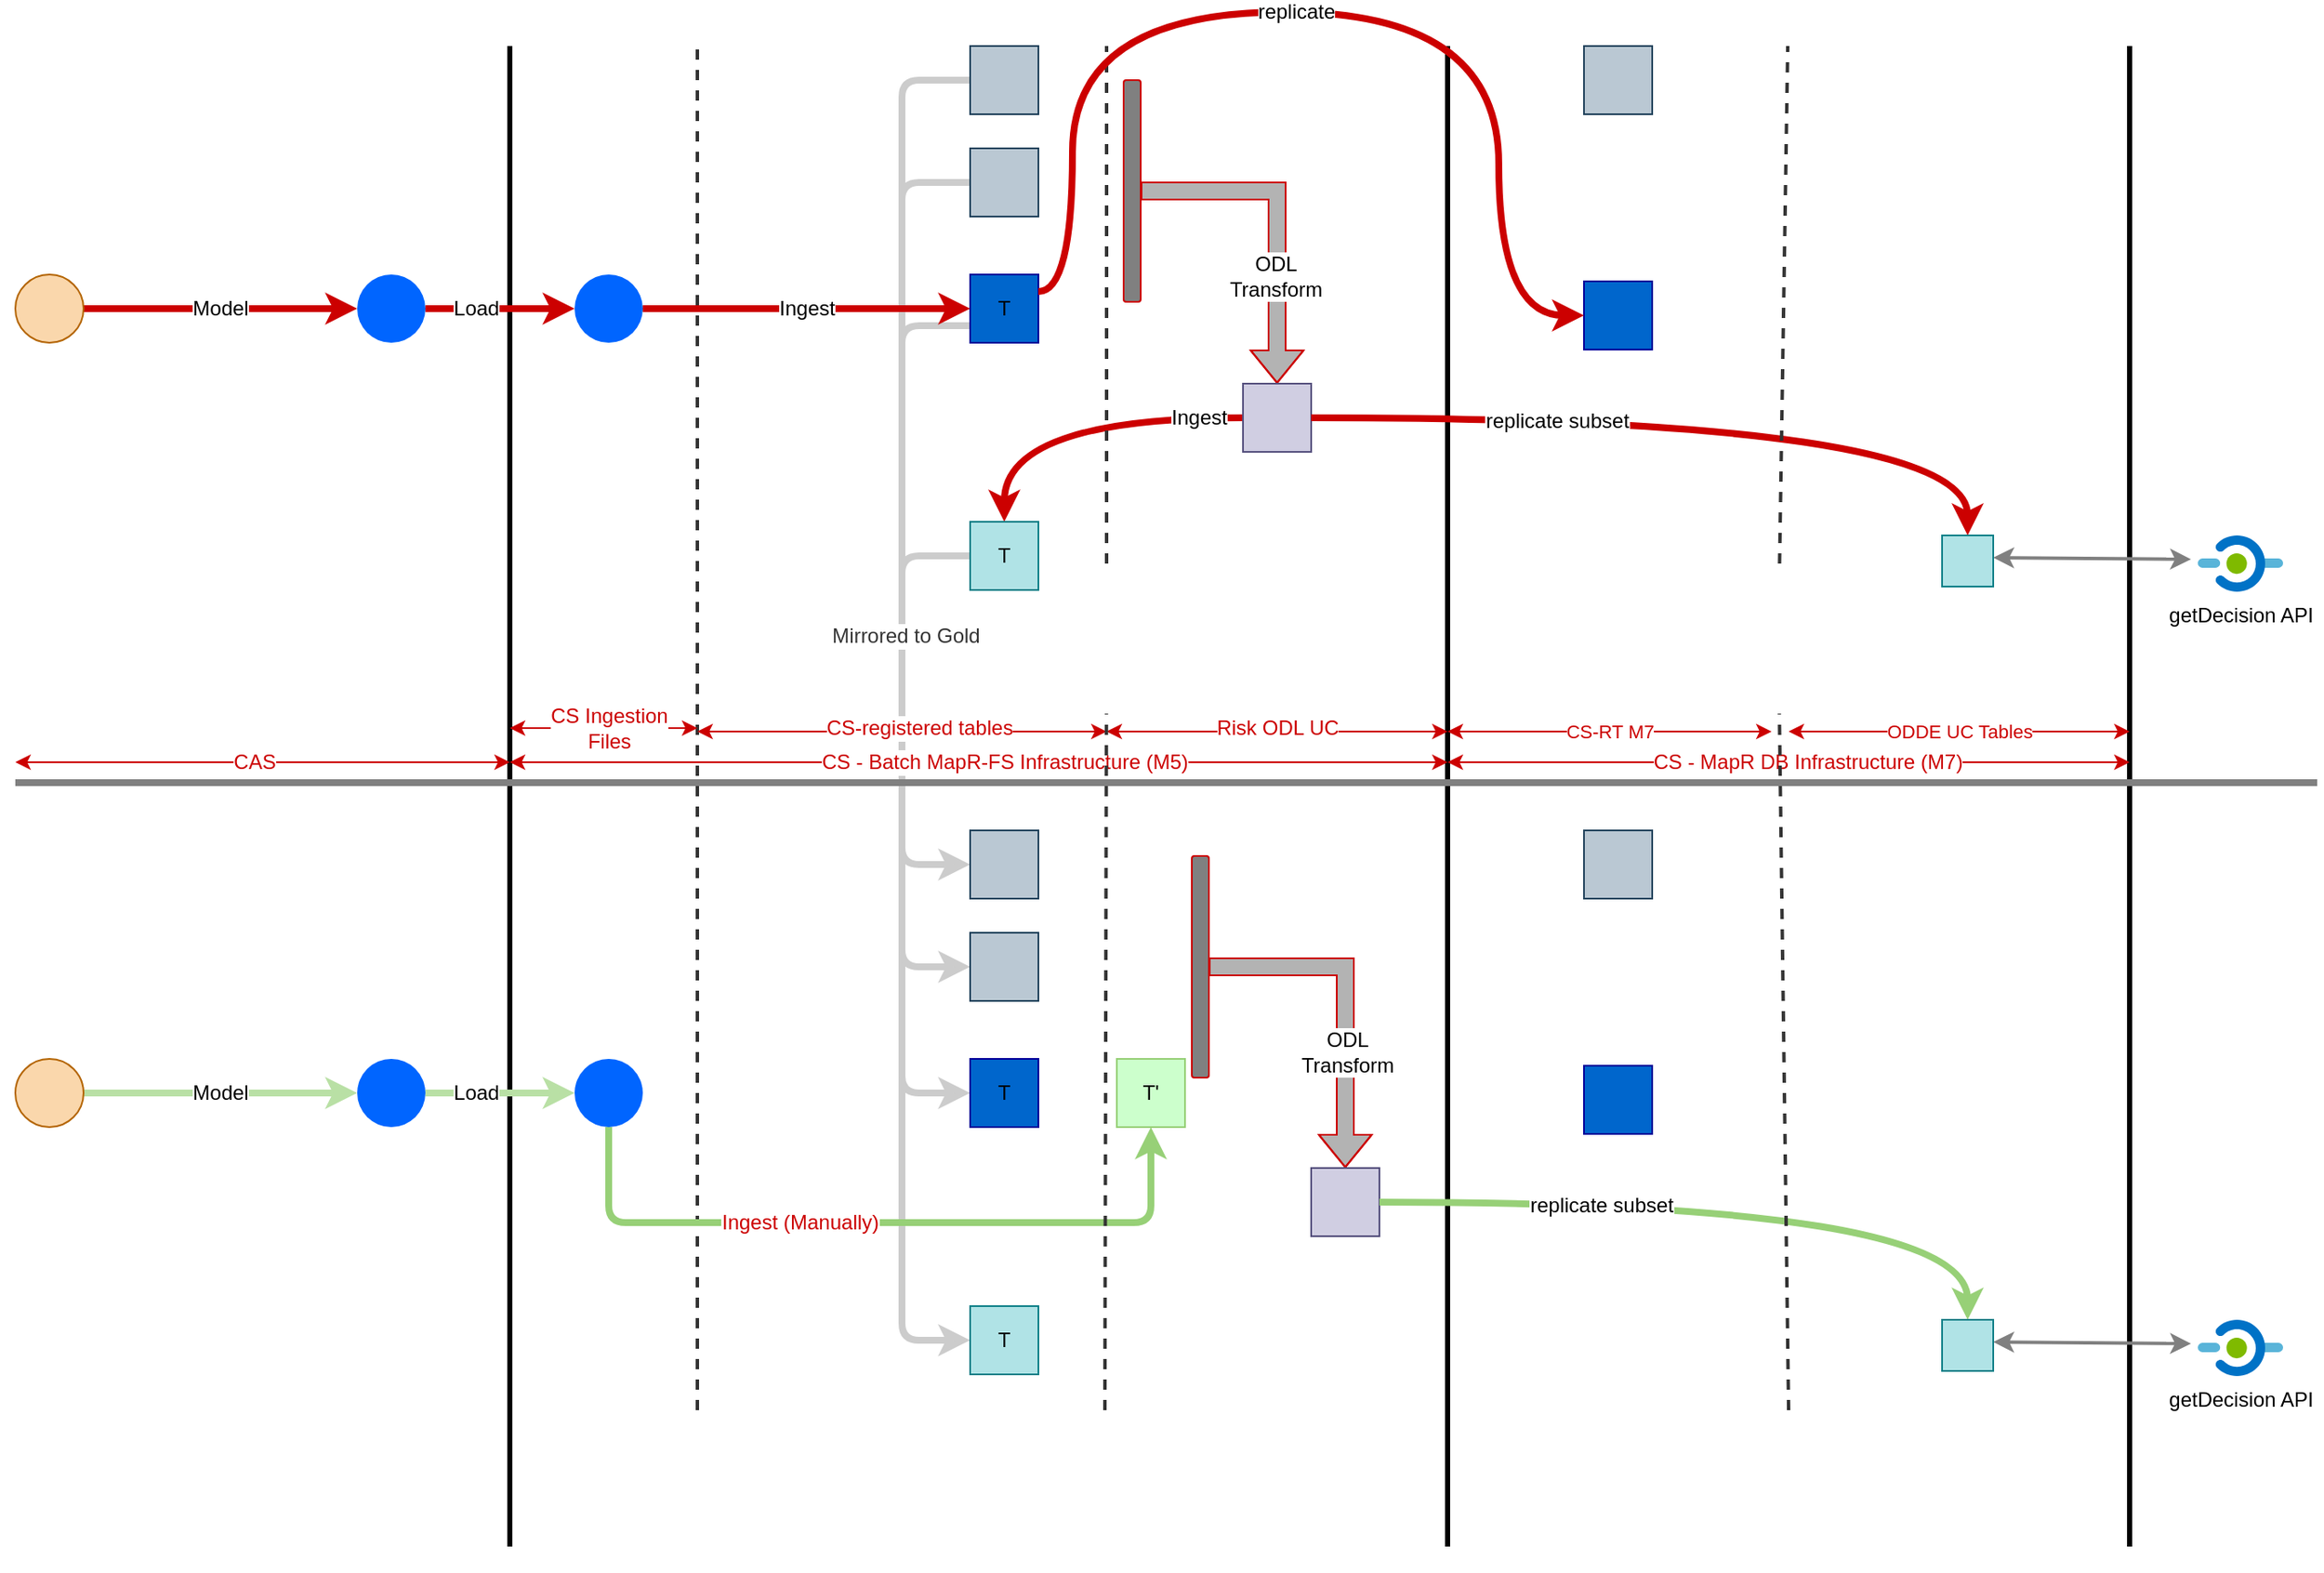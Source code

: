 <mxfile version="11.1.4" type="github"><diagram id="GnErqqCIOYH3qwhbl7jE" name="Page-1"><mxGraphModel dx="2396" dy="812" grid="1" gridSize="10" guides="1" tooltips="1" connect="1" arrows="1" fold="1" page="1" pageScale="1" pageWidth="850" pageHeight="1100" math="0" shadow="0"><root><mxCell id="0"/><mxCell id="1" parent="0"/><mxCell id="EEnHrmOjwKLCJKoic4bD-129" value="" style="endArrow=classic;html=1;strokeColor=#CCCCCC;strokeWidth=4;fillColor=#B3B3B3;fontColor=#CC0000;exitX=0;exitY=0.5;exitDx=0;exitDy=0;entryX=0;entryY=0.5;entryDx=0;entryDy=0;edgeStyle=orthogonalEdgeStyle;" edge="1" parent="1" source="EEnHrmOjwKLCJKoic4bD-14" target="EEnHrmOjwKLCJKoic4bD-103"><mxGeometry width="50" height="50" relative="1" as="geometry"><mxPoint x="-270" y="214" as="sourcePoint"/><mxPoint x="-270" y="664" as="targetPoint"/><Array as="points"><mxPoint x="-320" y="339"/><mxPoint x="-320" y="799"/></Array></mxGeometry></mxCell><mxCell id="EEnHrmOjwKLCJKoic4bD-128" value="" style="endArrow=classic;html=1;strokeColor=#CCCCCC;strokeWidth=4;fillColor=#B3B3B3;fontColor=#CC0000;exitX=0;exitY=0.75;exitDx=0;exitDy=0;entryX=0;entryY=0.5;entryDx=0;entryDy=0;edgeStyle=orthogonalEdgeStyle;" edge="1" parent="1" source="EEnHrmOjwKLCJKoic4bD-12" target="EEnHrmOjwKLCJKoic4bD-122"><mxGeometry width="50" height="50" relative="1" as="geometry"><mxPoint x="-270" y="130" as="sourcePoint"/><mxPoint x="-270" y="590" as="targetPoint"/><Array as="points"><mxPoint x="-320" y="204"/><mxPoint x="-320" y="654"/></Array></mxGeometry></mxCell><mxCell id="EEnHrmOjwKLCJKoic4bD-125" value="" style="endArrow=classic;html=1;strokeColor=#CCCCCC;strokeWidth=4;fillColor=#B3B3B3;fontColor=#CC0000;exitX=0;exitY=0.5;exitDx=0;exitDy=0;entryX=0;entryY=0.5;entryDx=0;entryDy=0;edgeStyle=orthogonalEdgeStyle;" edge="1" parent="1" source="EEnHrmOjwKLCJKoic4bD-47" target="EEnHrmOjwKLCJKoic4bD-115"><mxGeometry width="50" height="50" relative="1" as="geometry"><mxPoint x="-390" y="340" as="sourcePoint"/><mxPoint x="-340" y="290" as="targetPoint"/><Array as="points"><mxPoint x="-320" y="120"/><mxPoint x="-320" y="580"/></Array></mxGeometry></mxCell><mxCell id="EEnHrmOjwKLCJKoic4bD-126" value="" style="endArrow=classic;html=1;strokeColor=#CCCCCC;strokeWidth=4;fillColor=#B3B3B3;fontColor=#CC0000;exitX=0;exitY=0.5;exitDx=0;exitDy=0;entryX=0;entryY=0.5;entryDx=0;entryDy=0;edgeStyle=orthogonalEdgeStyle;" edge="1" parent="1" source="EEnHrmOjwKLCJKoic4bD-52" target="EEnHrmOjwKLCJKoic4bD-116"><mxGeometry width="50" height="50" relative="1" as="geometry"><mxPoint x="-270" y="130" as="sourcePoint"/><mxPoint x="-270" y="590" as="targetPoint"/><Array as="points"><mxPoint x="-320" y="60"/><mxPoint x="-320" y="520"/></Array></mxGeometry></mxCell><mxCell id="EEnHrmOjwKLCJKoic4bD-130" value="Mirrored to Gold" style="text;html=1;resizable=0;points=[];align=center;verticalAlign=middle;labelBackgroundColor=#ffffff;fontColor=#333333;" vertex="1" connectable="0" parent="EEnHrmOjwKLCJKoic4bD-126"><mxGeometry x="0.356" y="2" relative="1" as="geometry"><mxPoint as="offset"/></mxGeometry></mxCell><mxCell id="EEnHrmOjwKLCJKoic4bD-70" value="" style="rounded=1;whiteSpace=wrap;html=1;strokeColor=#CC0000;fillColor=#808080;strokeWidth=1;" vertex="1" parent="1"><mxGeometry x="-190" y="60" width="10" height="130" as="geometry"/></mxCell><mxCell id="EEnHrmOjwKLCJKoic4bD-2" value="" style="endArrow=none;html=1;strokeWidth=3;" edge="1" parent="1"><mxGeometry width="50" height="50" relative="1" as="geometry"><mxPoint y="920" as="sourcePoint"/><mxPoint y="40" as="targetPoint"/></mxGeometry></mxCell><mxCell id="EEnHrmOjwKLCJKoic4bD-3" value="" style="endArrow=none;html=1;strokeWidth=3;" edge="1" parent="1"><mxGeometry width="50" height="50" relative="1" as="geometry"><mxPoint x="400" y="920" as="sourcePoint"/><mxPoint x="400" y="40" as="targetPoint"/></mxGeometry></mxCell><mxCell id="EEnHrmOjwKLCJKoic4bD-5" value="" style="endArrow=none;html=1;strokeWidth=3;" edge="1" parent="1"><mxGeometry width="50" height="50" relative="1" as="geometry"><mxPoint x="-550" y="920" as="sourcePoint"/><mxPoint x="-550" y="40" as="targetPoint"/></mxGeometry></mxCell><mxCell id="EEnHrmOjwKLCJKoic4bD-33" value="" style="edgeStyle=orthogonalEdgeStyle;curved=1;rounded=0;orthogonalLoop=1;jettySize=auto;html=1;strokeColor=#CC0000;strokeWidth=1;shape=flexArrow;exitX=1;exitY=0.5;exitDx=0;exitDy=0;fillColor=#B3B3B3;" edge="1" parent="1" source="EEnHrmOjwKLCJKoic4bD-70" target="EEnHrmOjwKLCJKoic4bD-13"><mxGeometry relative="1" as="geometry"><mxPoint x="-170" y="130" as="sourcePoint"/><mxPoint x="-160" y="188" as="targetPoint"/></mxGeometry></mxCell><mxCell id="EEnHrmOjwKLCJKoic4bD-46" value="ODL &lt;br&gt;Transform" style="text;html=1;resizable=0;points=[];align=center;verticalAlign=middle;labelBackgroundColor=#ffffff;" vertex="1" connectable="0" parent="EEnHrmOjwKLCJKoic4bD-33"><mxGeometry x="-0.3" y="-2" relative="1" as="geometry"><mxPoint x="11" y="48" as="offset"/></mxGeometry></mxCell><mxCell id="EEnHrmOjwKLCJKoic4bD-12" value="T" style="whiteSpace=wrap;html=1;aspect=fixed;strokeColor=#000099;fillColor=#0066CC;verticalAlign=middle;" vertex="1" parent="1"><mxGeometry x="-280" y="174" width="40" height="40" as="geometry"/></mxCell><mxCell id="EEnHrmOjwKLCJKoic4bD-36" value="" style="edgeStyle=orthogonalEdgeStyle;curved=1;rounded=0;orthogonalLoop=1;jettySize=auto;html=1;strokeColor=#CC0000;strokeWidth=4;" edge="1" parent="1" source="EEnHrmOjwKLCJKoic4bD-13" target="EEnHrmOjwKLCJKoic4bD-14"><mxGeometry relative="1" as="geometry"><mxPoint x="-200" y="268" as="targetPoint"/></mxGeometry></mxCell><mxCell id="EEnHrmOjwKLCJKoic4bD-48" value="Ingest" style="text;html=1;resizable=0;points=[];align=center;verticalAlign=middle;labelBackgroundColor=#ffffff;" vertex="1" connectable="0" parent="EEnHrmOjwKLCJKoic4bD-36"><mxGeometry x="-0.392" y="13" relative="1" as="geometry"><mxPoint x="35" y="-13" as="offset"/></mxGeometry></mxCell><mxCell id="EEnHrmOjwKLCJKoic4bD-13" value="" style="whiteSpace=wrap;html=1;aspect=fixed;strokeColor=#56517e;fillColor=#d0cee2;" vertex="1" parent="1"><mxGeometry x="-120" y="238" width="40" height="40" as="geometry"/></mxCell><mxCell id="EEnHrmOjwKLCJKoic4bD-40" value="" style="rounded=0;orthogonalLoop=1;jettySize=auto;html=1;strokeColor=#CC0000;strokeWidth=4;edgeStyle=orthogonalEdgeStyle;curved=1;exitX=1;exitY=0.5;exitDx=0;exitDy=0;" edge="1" parent="1" source="EEnHrmOjwKLCJKoic4bD-13" target="EEnHrmOjwKLCJKoic4bD-39"><mxGeometry relative="1" as="geometry"/></mxCell><mxCell id="EEnHrmOjwKLCJKoic4bD-44" value="replicate subset" style="text;html=1;resizable=0;points=[];align=center;verticalAlign=middle;labelBackgroundColor=#ffffff;" vertex="1" connectable="0" parent="EEnHrmOjwKLCJKoic4bD-40"><mxGeometry x="-0.3" y="-1" relative="1" as="geometry"><mxPoint x="-15" y="1" as="offset"/></mxGeometry></mxCell><mxCell id="EEnHrmOjwKLCJKoic4bD-14" value="T" style="whiteSpace=wrap;html=1;aspect=fixed;fillColor=#b0e3e6;strokeColor=#0e8088;" vertex="1" parent="1"><mxGeometry x="-280" y="319" width="40" height="40" as="geometry"/></mxCell><mxCell id="EEnHrmOjwKLCJKoic4bD-93" value="" style="rounded=0;orthogonalLoop=1;jettySize=auto;html=1;strokeColor=#808080;strokeWidth=2;fontColor=#CC0000;entryX=-0.075;entryY=0.379;entryDx=0;entryDy=0;entryPerimeter=0;startArrow=classic;startFill=1;" edge="1" parent="1"><mxGeometry relative="1" as="geometry"><mxPoint x="320" y="340" as="sourcePoint"/><mxPoint x="436" y="341" as="targetPoint"/></mxGeometry></mxCell><mxCell id="EEnHrmOjwKLCJKoic4bD-39" value="" style="whiteSpace=wrap;html=1;aspect=fixed;fillColor=#b0e3e6;strokeColor=#0e8088;" vertex="1" parent="1"><mxGeometry x="290" y="327" width="30" height="30" as="geometry"/></mxCell><mxCell id="EEnHrmOjwKLCJKoic4bD-27" value="" style="rounded=0;orthogonalLoop=1;jettySize=auto;html=1;entryX=0;entryY=0.5;entryDx=0;entryDy=0;exitX=1;exitY=0.5;exitDx=0;exitDy=0;strokeColor=#CC0000;strokeWidth=4;verticalAlign=middle;" edge="1" parent="1" source="EEnHrmOjwKLCJKoic4bD-15" target="EEnHrmOjwKLCJKoic4bD-22"><mxGeometry relative="1" as="geometry"><mxPoint x="-720" y="188" as="targetPoint"/></mxGeometry></mxCell><mxCell id="EEnHrmOjwKLCJKoic4bD-51" value="Model" style="text;html=1;resizable=0;points=[];align=center;verticalAlign=middle;labelBackgroundColor=#ffffff;" vertex="1" connectable="0" parent="EEnHrmOjwKLCJKoic4bD-27"><mxGeometry x="-0.003" relative="1" as="geometry"><mxPoint y="0.002" as="offset"/></mxGeometry></mxCell><mxCell id="EEnHrmOjwKLCJKoic4bD-15" value="" style="shape=ellipse;fillColor=#fad7ac;strokeColor=#b46504;html=1;verticalAlign=middle;" vertex="1" parent="1"><mxGeometry x="-840" y="174" width="40" height="40" as="geometry"/></mxCell><mxCell id="EEnHrmOjwKLCJKoic4bD-16" value="" style="shape=ellipse;fillColor=#0065FF;strokeColor=none;html=1;verticalAlign=middle;" vertex="1" parent="1"><mxGeometry x="-512" y="174" width="40" height="40" as="geometry"/></mxCell><mxCell id="EEnHrmOjwKLCJKoic4bD-22" value="" style="shape=ellipse;fillColor=#0065FF;strokeColor=none;html=1;verticalAlign=middle;" vertex="1" parent="1"><mxGeometry x="-639.5" y="174" width="40" height="40" as="geometry"/></mxCell><mxCell id="EEnHrmOjwKLCJKoic4bD-23" value="" style="endArrow=none;html=1;strokeWidth=4;strokeColor=#808080;" edge="1" parent="1"><mxGeometry width="50" height="50" relative="1" as="geometry"><mxPoint x="510" y="472" as="sourcePoint"/><mxPoint x="-840" y="472" as="targetPoint"/></mxGeometry></mxCell><mxCell id="EEnHrmOjwKLCJKoic4bD-30" value="" style="rounded=0;orthogonalLoop=1;jettySize=auto;html=1;entryX=0;entryY=0.5;entryDx=0;entryDy=0;exitX=1;exitY=0.5;exitDx=0;exitDy=0;strokeColor=#CC0000;strokeWidth=4;verticalAlign=middle;" edge="1" parent="1" source="EEnHrmOjwKLCJKoic4bD-22" target="EEnHrmOjwKLCJKoic4bD-16"><mxGeometry relative="1" as="geometry"><mxPoint x="-810" y="178" as="sourcePoint"/><mxPoint x="-570" y="178" as="targetPoint"/></mxGeometry></mxCell><mxCell id="EEnHrmOjwKLCJKoic4bD-50" value="Load" style="text;html=1;resizable=0;points=[];align=center;verticalAlign=middle;labelBackgroundColor=#ffffff;" vertex="1" connectable="0" parent="EEnHrmOjwKLCJKoic4bD-30"><mxGeometry x="0.029" y="-1" relative="1" as="geometry"><mxPoint x="-15.5" y="-1" as="offset"/></mxGeometry></mxCell><mxCell id="EEnHrmOjwKLCJKoic4bD-47" value="" style="whiteSpace=wrap;html=1;aspect=fixed;strokeColor=#23445d;fillColor=#bac8d3;" vertex="1" parent="1"><mxGeometry x="-280" y="100" width="40" height="40" as="geometry"/></mxCell><mxCell id="EEnHrmOjwKLCJKoic4bD-52" value="" style="whiteSpace=wrap;html=1;aspect=fixed;strokeColor=#23445d;fillColor=#bac8d3;" vertex="1" parent="1"><mxGeometry x="-280" y="40" width="40" height="40" as="geometry"/></mxCell><mxCell id="EEnHrmOjwKLCJKoic4bD-55" value="" style="endArrow=none;dashed=1;html=1;strokeColor=#333333;strokeWidth=2;" edge="1" parent="1" source="EEnHrmOjwKLCJKoic4bD-137"><mxGeometry width="50" height="50" relative="1" as="geometry"><mxPoint x="-210" y="840" as="sourcePoint"/><mxPoint x="-200" y="40" as="targetPoint"/></mxGeometry></mxCell><mxCell id="EEnHrmOjwKLCJKoic4bD-56" value="" style="endArrow=none;dashed=1;html=1;strokeColor=#333333;strokeWidth=2;" edge="1" parent="1" source="EEnHrmOjwKLCJKoic4bD-134"><mxGeometry width="50" height="50" relative="1" as="geometry"><mxPoint x="200" y="840" as="sourcePoint"/><mxPoint x="199.5" y="40" as="targetPoint"/></mxGeometry></mxCell><mxCell id="EEnHrmOjwKLCJKoic4bD-57" value="" style="endArrow=none;dashed=1;html=1;strokeColor=#333333;strokeWidth=2;" edge="1" parent="1"><mxGeometry width="50" height="50" relative="1" as="geometry"><mxPoint x="-440" y="840" as="sourcePoint"/><mxPoint x="-440" y="40" as="targetPoint"/><Array as="points"><mxPoint x="-440" y="340"/></Array></mxGeometry></mxCell><mxCell id="EEnHrmOjwKLCJKoic4bD-58" value="" style="endArrow=classic;startArrow=classic;html=1;strokeColor=#CC0000;strokeWidth=1;fontColor=#CC0000;" edge="1" parent="1"><mxGeometry width="50" height="50" relative="1" as="geometry"><mxPoint x="-840" y="460" as="sourcePoint"/><mxPoint x="-550" y="460" as="targetPoint"/></mxGeometry></mxCell><mxCell id="EEnHrmOjwKLCJKoic4bD-59" value="&lt;font&gt;CAS&lt;/font&gt;" style="text;html=1;resizable=0;points=[];align=center;verticalAlign=middle;labelBackgroundColor=#ffffff;fontColor=#CC0000;" vertex="1" connectable="0" parent="EEnHrmOjwKLCJKoic4bD-58"><mxGeometry x="-0.208" y="1" relative="1" as="geometry"><mxPoint x="25" y="1" as="offset"/></mxGeometry></mxCell><mxCell id="EEnHrmOjwKLCJKoic4bD-61" value="" style="endArrow=classic;startArrow=classic;html=1;strokeColor=#CC0000;strokeWidth=1;fontColor=#CC0000;" edge="1" parent="1"><mxGeometry width="50" height="50" relative="1" as="geometry"><mxPoint x="-550" y="460" as="sourcePoint"/><mxPoint y="460" as="targetPoint"/></mxGeometry></mxCell><mxCell id="EEnHrmOjwKLCJKoic4bD-62" value="&lt;font&gt;CS - Batch MapR-FS Infrastructure (M5)&lt;/font&gt;" style="text;html=1;resizable=0;points=[];align=center;verticalAlign=middle;labelBackgroundColor=#ffffff;fontColor=#CC0000;" vertex="1" connectable="0" parent="EEnHrmOjwKLCJKoic4bD-61"><mxGeometry x="-0.208" y="1" relative="1" as="geometry"><mxPoint x="72" y="1" as="offset"/></mxGeometry></mxCell><mxCell id="EEnHrmOjwKLCJKoic4bD-67" value="" style="endArrow=classic;startArrow=classic;html=1;strokeColor=#CC0000;strokeWidth=1;fontColor=#CC0000;" edge="1" parent="1"><mxGeometry width="50" height="50" relative="1" as="geometry"><mxPoint y="460" as="sourcePoint"/><mxPoint x="400" y="460" as="targetPoint"/></mxGeometry></mxCell><mxCell id="EEnHrmOjwKLCJKoic4bD-68" value="&lt;font&gt;CS - MapR DB Infrastructure (M7)&lt;/font&gt;" style="text;html=1;resizable=0;points=[];align=center;verticalAlign=middle;labelBackgroundColor=#ffffff;fontColor=#CC0000;" vertex="1" connectable="0" parent="EEnHrmOjwKLCJKoic4bD-67"><mxGeometry x="-0.208" y="1" relative="1" as="geometry"><mxPoint x="52" y="1" as="offset"/></mxGeometry></mxCell><mxCell id="EEnHrmOjwKLCJKoic4bD-73" value="" style="endArrow=classic;startArrow=classic;html=1;strokeColor=#CC0000;strokeWidth=1;fontColor=#CC0000;" edge="1" parent="1"><mxGeometry width="50" height="50" relative="1" as="geometry"><mxPoint x="-440" y="442" as="sourcePoint"/><mxPoint x="-200" y="442" as="targetPoint"/></mxGeometry></mxCell><mxCell id="EEnHrmOjwKLCJKoic4bD-74" value="CS-registered tables" style="text;html=1;resizable=0;points=[];align=center;verticalAlign=middle;labelBackgroundColor=#ffffff;fontColor=#CC0000;" vertex="1" connectable="0" parent="EEnHrmOjwKLCJKoic4bD-73"><mxGeometry x="-0.208" y="1" relative="1" as="geometry"><mxPoint x="35" y="-1" as="offset"/></mxGeometry></mxCell><mxCell id="EEnHrmOjwKLCJKoic4bD-75" value="" style="endArrow=classic;startArrow=classic;html=1;strokeColor=#CC0000;strokeWidth=1;fontColor=#CC0000;" edge="1" parent="1"><mxGeometry width="50" height="50" relative="1" as="geometry"><mxPoint x="-200" y="442" as="sourcePoint"/><mxPoint y="442" as="targetPoint"/></mxGeometry></mxCell><mxCell id="EEnHrmOjwKLCJKoic4bD-76" value="Risk ODL UC" style="text;html=1;resizable=0;points=[];align=center;verticalAlign=middle;labelBackgroundColor=#ffffff;fontColor=#CC0000;" vertex="1" connectable="0" parent="EEnHrmOjwKLCJKoic4bD-75"><mxGeometry x="-0.208" y="1" relative="1" as="geometry"><mxPoint x="21" y="-1" as="offset"/></mxGeometry></mxCell><mxCell id="EEnHrmOjwKLCJKoic4bD-77" value="CS-RT M7" style="endArrow=classic;startArrow=classic;html=1;strokeColor=#CC0000;strokeWidth=1;fontColor=#CC0000;" edge="1" parent="1"><mxGeometry width="50" height="50" relative="1" as="geometry"><mxPoint y="442" as="sourcePoint"/><mxPoint x="190" y="442" as="targetPoint"/></mxGeometry></mxCell><mxCell id="EEnHrmOjwKLCJKoic4bD-79" value="" style="whiteSpace=wrap;html=1;aspect=fixed;strokeColor=#23445d;fillColor=#bac8d3;" vertex="1" parent="1"><mxGeometry x="80" y="40" width="40" height="40" as="geometry"/></mxCell><mxCell id="EEnHrmOjwKLCJKoic4bD-81" value="" style="whiteSpace=wrap;html=1;aspect=fixed;strokeColor=#000099;fillColor=#0066CC;" vertex="1" parent="1"><mxGeometry x="80" y="178" width="40" height="40" as="geometry"/></mxCell><mxCell id="EEnHrmOjwKLCJKoic4bD-82" value="" style="edgeStyle=orthogonalEdgeStyle;curved=1;rounded=0;orthogonalLoop=1;jettySize=auto;html=1;strokeColor=#CC0000;strokeWidth=4;entryX=0;entryY=0.5;entryDx=0;entryDy=0;exitX=1;exitY=0.25;exitDx=0;exitDy=0;" edge="1" parent="1" source="EEnHrmOjwKLCJKoic4bD-12" target="EEnHrmOjwKLCJKoic4bD-81"><mxGeometry relative="1" as="geometry"><mxPoint x="-250" y="178" as="sourcePoint"/><mxPoint x="90" y="327" as="targetPoint"/><Array as="points"><mxPoint x="-220" y="184"/><mxPoint x="-220" y="20"/><mxPoint x="30" y="20"/><mxPoint x="30" y="198"/></Array></mxGeometry></mxCell><mxCell id="EEnHrmOjwKLCJKoic4bD-83" value="replicate" style="text;html=1;resizable=0;points=[];align=center;verticalAlign=middle;labelBackgroundColor=#ffffff;" vertex="1" connectable="0" parent="EEnHrmOjwKLCJKoic4bD-82"><mxGeometry x="0.011" y="3" relative="1" as="geometry"><mxPoint x="-20" y="3" as="offset"/></mxGeometry></mxCell><mxCell id="EEnHrmOjwKLCJKoic4bD-84" value="ODDE UC Tables" style="endArrow=classic;startArrow=classic;html=1;strokeColor=#CC0000;strokeWidth=1;fontColor=#CC0000;" edge="1" parent="1"><mxGeometry width="50" height="50" relative="1" as="geometry"><mxPoint x="200" y="442" as="sourcePoint"/><mxPoint x="400" y="442" as="targetPoint"/></mxGeometry></mxCell><mxCell id="EEnHrmOjwKLCJKoic4bD-89" value="getDecision API" style="aspect=fixed;html=1;perimeter=none;align=center;shadow=0;dashed=0;image;fontSize=12;image=img/lib/mscae/HybridConnectionEndpoint.svg;strokeColor=#CC0000;strokeWidth=1;fillColor=#808080;gradientColor=none;" vertex="1" parent="1"><mxGeometry x="440" y="327" width="50" height="33" as="geometry"/></mxCell><mxCell id="EEnHrmOjwKLCJKoic4bD-94" value="" style="rounded=1;whiteSpace=wrap;html=1;strokeColor=#CC0000;fillColor=#808080;strokeWidth=1;" vertex="1" parent="1"><mxGeometry x="-150" y="515" width="10" height="130" as="geometry"/></mxCell><mxCell id="EEnHrmOjwKLCJKoic4bD-95" value="" style="edgeStyle=orthogonalEdgeStyle;curved=1;rounded=0;orthogonalLoop=1;jettySize=auto;html=1;strokeColor=#CC0000;strokeWidth=1;shape=flexArrow;exitX=1;exitY=0.5;exitDx=0;exitDy=0;fillColor=#B3B3B3;" edge="1" parent="1" source="EEnHrmOjwKLCJKoic4bD-94" target="EEnHrmOjwKLCJKoic4bD-100"><mxGeometry relative="1" as="geometry"><mxPoint x="-170" y="590" as="sourcePoint"/><mxPoint x="-160" y="648" as="targetPoint"/></mxGeometry></mxCell><mxCell id="EEnHrmOjwKLCJKoic4bD-96" value="ODL &lt;br&gt;Transform" style="text;html=1;resizable=0;points=[];align=center;verticalAlign=middle;labelBackgroundColor=#ffffff;" vertex="1" connectable="0" parent="EEnHrmOjwKLCJKoic4bD-95"><mxGeometry x="-0.3" y="-2" relative="1" as="geometry"><mxPoint x="11" y="48" as="offset"/></mxGeometry></mxCell><mxCell id="EEnHrmOjwKLCJKoic4bD-97" value="T'" style="whiteSpace=wrap;html=1;aspect=fixed;strokeColor=#97D077;fillColor=#CCFFCC;verticalAlign=middle;" vertex="1" parent="1"><mxGeometry x="-194" y="634" width="40" height="40" as="geometry"/></mxCell><mxCell id="EEnHrmOjwKLCJKoic4bD-100" value="" style="whiteSpace=wrap;html=1;aspect=fixed;strokeColor=#56517e;fillColor=#d0cee2;" vertex="1" parent="1"><mxGeometry x="-80" y="698" width="40" height="40" as="geometry"/></mxCell><mxCell id="EEnHrmOjwKLCJKoic4bD-101" value="" style="rounded=0;orthogonalLoop=1;jettySize=auto;html=1;strokeColor=#97D077;strokeWidth=4;edgeStyle=orthogonalEdgeStyle;curved=1;exitX=1;exitY=0.5;exitDx=0;exitDy=0;" edge="1" parent="1" source="EEnHrmOjwKLCJKoic4bD-100" target="EEnHrmOjwKLCJKoic4bD-105"><mxGeometry relative="1" as="geometry"/></mxCell><mxCell id="EEnHrmOjwKLCJKoic4bD-102" value="replicate subset" style="text;html=1;resizable=0;points=[];align=center;verticalAlign=middle;labelBackgroundColor=#ffffff;" vertex="1" connectable="0" parent="EEnHrmOjwKLCJKoic4bD-101"><mxGeometry x="-0.3" y="-1" relative="1" as="geometry"><mxPoint x="-15" y="1" as="offset"/></mxGeometry></mxCell><mxCell id="EEnHrmOjwKLCJKoic4bD-103" value="T" style="whiteSpace=wrap;html=1;aspect=fixed;fillColor=#b0e3e6;strokeColor=#0e8088;" vertex="1" parent="1"><mxGeometry x="-280" y="779" width="40" height="40" as="geometry"/></mxCell><mxCell id="EEnHrmOjwKLCJKoic4bD-104" value="" style="rounded=0;orthogonalLoop=1;jettySize=auto;html=1;strokeColor=#808080;strokeWidth=2;fontColor=#CC0000;entryX=-0.075;entryY=0.379;entryDx=0;entryDy=0;entryPerimeter=0;startArrow=classic;startFill=1;" edge="1" parent="1"><mxGeometry relative="1" as="geometry"><mxPoint x="320" y="800" as="sourcePoint"/><mxPoint x="436" y="801" as="targetPoint"/></mxGeometry></mxCell><mxCell id="EEnHrmOjwKLCJKoic4bD-105" value="" style="whiteSpace=wrap;html=1;aspect=fixed;fillColor=#b0e3e6;strokeColor=#0e8088;" vertex="1" parent="1"><mxGeometry x="290" y="787" width="30" height="30" as="geometry"/></mxCell><mxCell id="EEnHrmOjwKLCJKoic4bD-106" value="" style="rounded=0;orthogonalLoop=1;jettySize=auto;html=1;entryX=0;entryY=0.5;entryDx=0;entryDy=0;exitX=1;exitY=0.5;exitDx=0;exitDy=0;strokeColor=#B9E0A5;strokeWidth=4;verticalAlign=middle;" edge="1" parent="1" source="EEnHrmOjwKLCJKoic4bD-108" target="EEnHrmOjwKLCJKoic4bD-110"><mxGeometry relative="1" as="geometry"><mxPoint x="-720" y="648" as="targetPoint"/></mxGeometry></mxCell><mxCell id="EEnHrmOjwKLCJKoic4bD-107" value="Model" style="text;html=1;resizable=0;points=[];align=center;verticalAlign=middle;labelBackgroundColor=#ffffff;" vertex="1" connectable="0" parent="EEnHrmOjwKLCJKoic4bD-106"><mxGeometry x="-0.003" relative="1" as="geometry"><mxPoint y="0.002" as="offset"/></mxGeometry></mxCell><mxCell id="EEnHrmOjwKLCJKoic4bD-108" value="" style="shape=ellipse;fillColor=#fad7ac;strokeColor=#b46504;html=1;verticalAlign=middle;" vertex="1" parent="1"><mxGeometry x="-840" y="634" width="40" height="40" as="geometry"/></mxCell><mxCell id="EEnHrmOjwKLCJKoic4bD-109" value="" style="shape=ellipse;fillColor=#0065FF;strokeColor=none;html=1;verticalAlign=middle;" vertex="1" parent="1"><mxGeometry x="-512" y="634" width="40" height="40" as="geometry"/></mxCell><mxCell id="EEnHrmOjwKLCJKoic4bD-110" value="" style="shape=ellipse;fillColor=#0065FF;strokeColor=none;html=1;verticalAlign=middle;" vertex="1" parent="1"><mxGeometry x="-639.5" y="634" width="40" height="40" as="geometry"/></mxCell><mxCell id="EEnHrmOjwKLCJKoic4bD-111" value="" style="rounded=0;orthogonalLoop=1;jettySize=auto;html=1;entryX=0;entryY=0.5;entryDx=0;entryDy=0;exitX=1;exitY=0.5;exitDx=0;exitDy=0;strokeColor=#B9E0A5;strokeWidth=4;verticalAlign=middle;" edge="1" parent="1" source="EEnHrmOjwKLCJKoic4bD-110" target="EEnHrmOjwKLCJKoic4bD-109"><mxGeometry relative="1" as="geometry"><mxPoint x="-810" y="638" as="sourcePoint"/><mxPoint x="-570" y="638" as="targetPoint"/></mxGeometry></mxCell><mxCell id="EEnHrmOjwKLCJKoic4bD-112" value="Load" style="text;html=1;resizable=0;points=[];align=center;verticalAlign=middle;labelBackgroundColor=#ffffff;" vertex="1" connectable="0" parent="EEnHrmOjwKLCJKoic4bD-111"><mxGeometry x="0.029" y="-1" relative="1" as="geometry"><mxPoint x="-15.5" y="-1" as="offset"/></mxGeometry></mxCell><mxCell id="EEnHrmOjwKLCJKoic4bD-115" value="" style="whiteSpace=wrap;html=1;aspect=fixed;strokeColor=#23445d;fillColor=#bac8d3;" vertex="1" parent="1"><mxGeometry x="-280" y="560" width="40" height="40" as="geometry"/></mxCell><mxCell id="EEnHrmOjwKLCJKoic4bD-116" value="" style="whiteSpace=wrap;html=1;aspect=fixed;strokeColor=#23445d;fillColor=#bac8d3;" vertex="1" parent="1"><mxGeometry x="-280" y="500" width="40" height="40" as="geometry"/></mxCell><mxCell id="EEnHrmOjwKLCJKoic4bD-117" value="" style="whiteSpace=wrap;html=1;aspect=fixed;strokeColor=#23445d;fillColor=#bac8d3;" vertex="1" parent="1"><mxGeometry x="80" y="500" width="40" height="40" as="geometry"/></mxCell><mxCell id="EEnHrmOjwKLCJKoic4bD-118" value="" style="whiteSpace=wrap;html=1;aspect=fixed;strokeColor=#000099;fillColor=#0066CC;" vertex="1" parent="1"><mxGeometry x="80" y="638" width="40" height="40" as="geometry"/></mxCell><mxCell id="EEnHrmOjwKLCJKoic4bD-121" value="getDecision API" style="aspect=fixed;html=1;perimeter=none;align=center;shadow=0;dashed=0;image;fontSize=12;image=img/lib/mscae/HybridConnectionEndpoint.svg;strokeColor=#CC0000;strokeWidth=1;fillColor=#808080;gradientColor=none;" vertex="1" parent="1"><mxGeometry x="440" y="787" width="50" height="33" as="geometry"/></mxCell><mxCell id="EEnHrmOjwKLCJKoic4bD-122" value="T" style="whiteSpace=wrap;html=1;aspect=fixed;strokeColor=#000099;fillColor=#0066CC;verticalAlign=middle;" vertex="1" parent="1"><mxGeometry x="-280" y="634" width="40" height="40" as="geometry"/></mxCell><mxCell id="EEnHrmOjwKLCJKoic4bD-123" value="" style="endArrow=classic;html=1;strokeColor=#97D077;strokeWidth=4;fillColor=#B3B3B3;fontColor=#CC0000;exitX=0.5;exitY=1;exitDx=0;exitDy=0;entryX=0.5;entryY=1;entryDx=0;entryDy=0;edgeStyle=orthogonalEdgeStyle;" edge="1" parent="1" source="EEnHrmOjwKLCJKoic4bD-109" target="EEnHrmOjwKLCJKoic4bD-97"><mxGeometry width="50" height="50" relative="1" as="geometry"><mxPoint x="-410" y="750" as="sourcePoint"/><mxPoint x="-360" y="700" as="targetPoint"/><Array as="points"><mxPoint x="-492" y="730"/><mxPoint x="-174" y="730"/></Array></mxGeometry></mxCell><mxCell id="EEnHrmOjwKLCJKoic4bD-124" value="Ingest (Manually)" style="text;html=1;resizable=0;points=[];align=center;verticalAlign=middle;labelBackgroundColor=#ffffff;fontColor=#CC0000;" vertex="1" connectable="0" parent="EEnHrmOjwKLCJKoic4bD-123"><mxGeometry x="-0.176" y="1" relative="1" as="geometry"><mxPoint x="-9" y="1" as="offset"/></mxGeometry></mxCell><mxCell id="EEnHrmOjwKLCJKoic4bD-31" value="" style="rounded=0;orthogonalLoop=1;jettySize=auto;html=1;exitX=1;exitY=0.5;exitDx=0;exitDy=0;strokeColor=#CC0000;strokeWidth=4;edgeStyle=orthogonalEdgeStyle;curved=1;verticalAlign=middle;" edge="1" parent="1" source="EEnHrmOjwKLCJKoic4bD-16" target="EEnHrmOjwKLCJKoic4bD-12"><mxGeometry relative="1" as="geometry"><mxPoint x="-589" y="178" as="sourcePoint"/><mxPoint x="-409" y="178" as="targetPoint"/></mxGeometry></mxCell><mxCell id="EEnHrmOjwKLCJKoic4bD-49" value="Ingest" style="text;html=1;resizable=0;points=[];align=center;verticalAlign=middle;labelBackgroundColor=#ffffff;" vertex="1" connectable="0" parent="EEnHrmOjwKLCJKoic4bD-31"><mxGeometry x="-0.074" y="1" relative="1" as="geometry"><mxPoint x="7" y="1" as="offset"/></mxGeometry></mxCell><mxCell id="EEnHrmOjwKLCJKoic4bD-135" value="" style="shape=image;html=1;verticalAlign=top;verticalLabelPosition=bottom;labelBackgroundColor=#ffffff;imageAspect=0;aspect=fixed;image=https://cdn0.iconfinder.com/data/icons/IS_credit-cards-full_final/128/american_express_gold.png;strokeColor=#97D077;strokeWidth=1;fillColor=#CCFFCC;gradientColor=none;fontColor=#CC0000;" vertex="1" parent="1"><mxGeometry x="-250" y="840" width="94" height="94" as="geometry"/></mxCell><mxCell id="EEnHrmOjwKLCJKoic4bD-134" value="" style="shape=image;html=1;verticalAlign=top;verticalLabelPosition=bottom;labelBackgroundColor=#ffffff;imageAspect=0;aspect=fixed;image=https://cdn0.iconfinder.com/data/icons/IS_credit-cards-full_final/128/american_express_platinum.png;strokeColor=#97D077;strokeWidth=1;fillColor=#CCFFCC;gradientColor=none;fontColor=#CC0000;" vertex="1" parent="1"><mxGeometry x="150" y="343.5" width="88" height="88" as="geometry"/></mxCell><mxCell id="EEnHrmOjwKLCJKoic4bD-136" value="" style="endArrow=none;dashed=1;html=1;strokeColor=#333333;strokeWidth=2;" edge="1" parent="1" target="EEnHrmOjwKLCJKoic4bD-134"><mxGeometry width="50" height="50" relative="1" as="geometry"><mxPoint x="200" y="840" as="sourcePoint"/><mxPoint x="199.5" y="40" as="targetPoint"/></mxGeometry></mxCell><mxCell id="EEnHrmOjwKLCJKoic4bD-137" value="" style="shape=image;html=1;verticalAlign=top;verticalLabelPosition=bottom;labelBackgroundColor=#ffffff;imageAspect=0;aspect=fixed;image=https://cdn0.iconfinder.com/data/icons/IS_credit-cards-full_final/128/american_express_platinum.png;strokeColor=#97D077;strokeWidth=1;fillColor=#CCFFCC;gradientColor=none;fontColor=#CC0000;" vertex="1" parent="1"><mxGeometry x="-244" y="343.5" width="88" height="88" as="geometry"/></mxCell><mxCell id="EEnHrmOjwKLCJKoic4bD-138" value="" style="endArrow=none;dashed=1;html=1;strokeColor=#333333;strokeWidth=2;" edge="1" parent="1" target="EEnHrmOjwKLCJKoic4bD-137"><mxGeometry width="50" height="50" relative="1" as="geometry"><mxPoint x="-201" y="840" as="sourcePoint"/><mxPoint x="-200" y="40" as="targetPoint"/></mxGeometry></mxCell><mxCell id="EEnHrmOjwKLCJKoic4bD-139" value="" style="shape=image;html=1;verticalAlign=top;verticalLabelPosition=bottom;labelBackgroundColor=#ffffff;imageAspect=0;aspect=fixed;image=https://cdn0.iconfinder.com/data/icons/IS_credit-cards-full_final/128/american_express_gold.png;strokeColor=#97D077;strokeWidth=1;fillColor=#CCFFCC;gradientColor=none;fontColor=#CC0000;" vertex="1" parent="1"><mxGeometry x="150" y="840" width="94" height="94" as="geometry"/></mxCell><mxCell id="EEnHrmOjwKLCJKoic4bD-140" value="" style="endArrow=classic;startArrow=classic;html=1;strokeColor=#CC0000;strokeWidth=1;fontColor=#CC0000;" edge="1" parent="1"><mxGeometry width="50" height="50" relative="1" as="geometry"><mxPoint x="-550" y="440" as="sourcePoint"/><mxPoint x="-440" y="440" as="targetPoint"/></mxGeometry></mxCell><mxCell id="EEnHrmOjwKLCJKoic4bD-141" value="CS Ingestion&lt;br&gt;Files" style="text;html=1;resizable=0;points=[];align=center;verticalAlign=middle;labelBackgroundColor=#ffffff;fontColor=#CC0000;" vertex="1" connectable="0" parent="EEnHrmOjwKLCJKoic4bD-140"><mxGeometry x="-0.208" y="1" relative="1" as="geometry"><mxPoint x="14" y="1" as="offset"/></mxGeometry></mxCell><mxCell id="EEnHrmOjwKLCJKoic4bD-142" value="" style="shape=image;html=1;verticalAlign=top;verticalLabelPosition=bottom;labelBackgroundColor=#ffffff;imageAspect=0;aspect=fixed;image=https://cdn0.iconfinder.com/data/icons/IS_credit-cards-full_final/128/american_express_gold.png;strokeColor=#97D077;strokeWidth=1;fillColor=#CCFFCC;gradientColor=none;fontColor=#CC0000;" vertex="1" parent="1"><mxGeometry x="407" y="473" width="94" height="94" as="geometry"/></mxCell><mxCell id="EEnHrmOjwKLCJKoic4bD-143" value="" style="shape=image;html=1;verticalAlign=top;verticalLabelPosition=bottom;labelBackgroundColor=#ffffff;imageAspect=0;aspect=fixed;image=https://cdn0.iconfinder.com/data/icons/IS_credit-cards-full_final/128/american_express_platinum.png;strokeColor=#97D077;strokeWidth=1;fillColor=#CCFFCC;gradientColor=none;fontColor=#CC0000;" vertex="1" parent="1"><mxGeometry x="410" y="380" width="88" height="88" as="geometry"/></mxCell></root></mxGraphModel></diagram></mxfile>